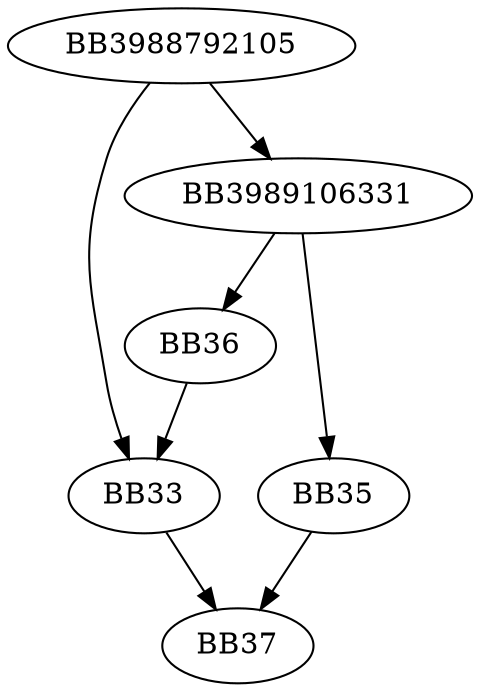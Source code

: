 digraph G{
	BB3988792105->BB33;
	BB3988792105->BB3989106331;
	BB3989106331->BB35;
	BB3989106331->BB36;
	BB36->BB33;
	BB33->BB37;
	BB35->BB37;
}
